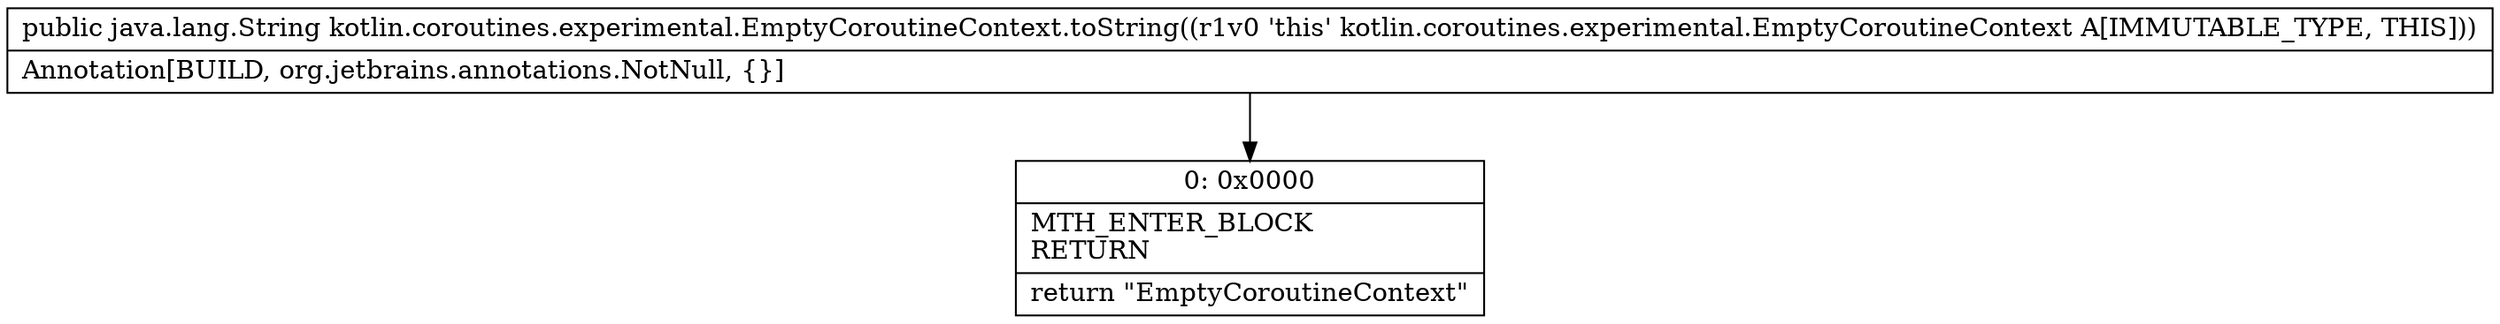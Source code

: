digraph "CFG forkotlin.coroutines.experimental.EmptyCoroutineContext.toString()Ljava\/lang\/String;" {
Node_0 [shape=record,label="{0\:\ 0x0000|MTH_ENTER_BLOCK\lRETURN\l|return \"EmptyCoroutineContext\"\l}"];
MethodNode[shape=record,label="{public java.lang.String kotlin.coroutines.experimental.EmptyCoroutineContext.toString((r1v0 'this' kotlin.coroutines.experimental.EmptyCoroutineContext A[IMMUTABLE_TYPE, THIS]))  | Annotation[BUILD, org.jetbrains.annotations.NotNull, \{\}]\l}"];
MethodNode -> Node_0;
}

